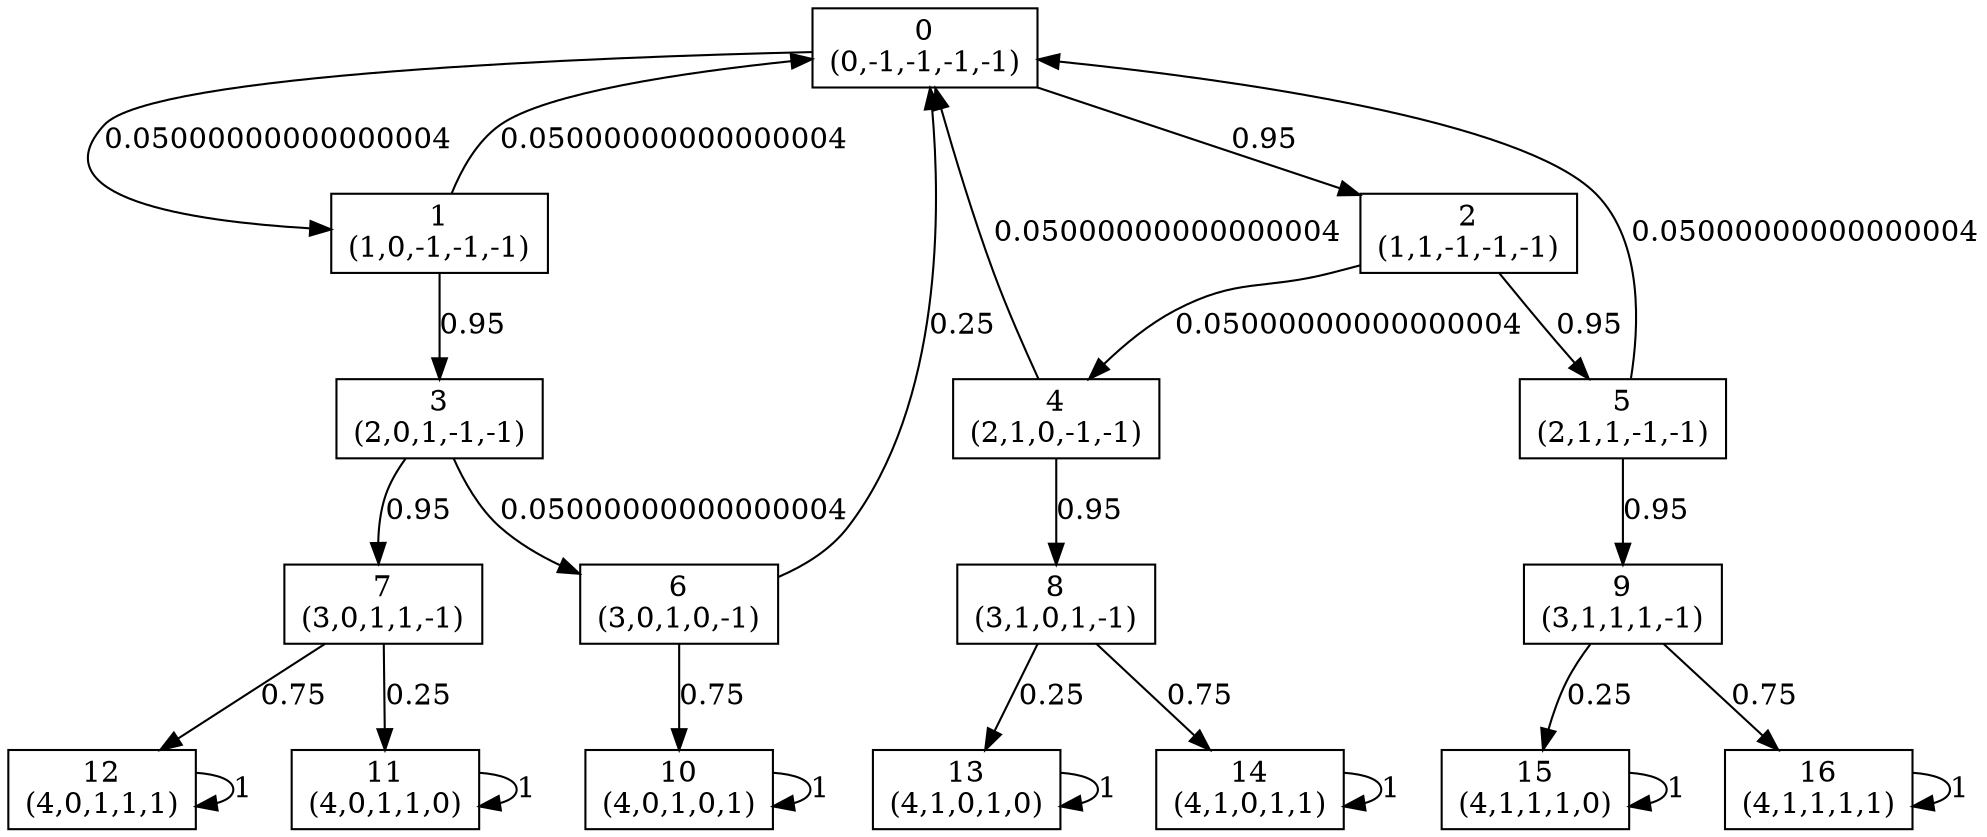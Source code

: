 digraph P {
node [shape=box];
0 -> 1 [ label="0.05000000000000004" ];
0 -> 2 [ label="0.95" ];
1 -> 0 [ label="0.05000000000000004" ];
1 -> 3 [ label="0.95" ];
2 -> 4 [ label="0.05000000000000004" ];
2 -> 5 [ label="0.95" ];
3 -> 6 [ label="0.05000000000000004" ];
3 -> 7 [ label="0.95" ];
4 -> 0 [ label="0.05000000000000004" ];
4 -> 8 [ label="0.95" ];
5 -> 0 [ label="0.05000000000000004" ];
5 -> 9 [ label="0.95" ];
6 -> 0 [ label="0.25" ];
6 -> 10 [ label="0.75" ];
7 -> 11 [ label="0.25" ];
7 -> 12 [ label="0.75" ];
8 -> 13 [ label="0.25" ];
8 -> 14 [ label="0.75" ];
9 -> 15 [ label="0.25" ];
9 -> 16 [ label="0.75" ];
10 -> 10 [ label="1" ];
11 -> 11 [ label="1" ];
12 -> 12 [ label="1" ];
13 -> 13 [ label="1" ];
14 -> 14 [ label="1" ];
15 -> 15 [ label="1" ];
16 -> 16 [ label="1" ];
0 [label="0\n(0,-1,-1,-1,-1)"];
1 [label="1\n(1,0,-1,-1,-1)"];
2 [label="2\n(1,1,-1,-1,-1)"];
3 [label="3\n(2,0,1,-1,-1)"];
4 [label="4\n(2,1,0,-1,-1)"];
5 [label="5\n(2,1,1,-1,-1)"];
6 [label="6\n(3,0,1,0,-1)"];
7 [label="7\n(3,0,1,1,-1)"];
8 [label="8\n(3,1,0,1,-1)"];
9 [label="9\n(3,1,1,1,-1)"];
10 [label="10\n(4,0,1,0,1)"];
11 [label="11\n(4,0,1,1,0)"];
12 [label="12\n(4,0,1,1,1)"];
13 [label="13\n(4,1,0,1,0)"];
14 [label="14\n(4,1,0,1,1)"];
15 [label="15\n(4,1,1,1,0)"];
16 [label="16\n(4,1,1,1,1)"];
}
